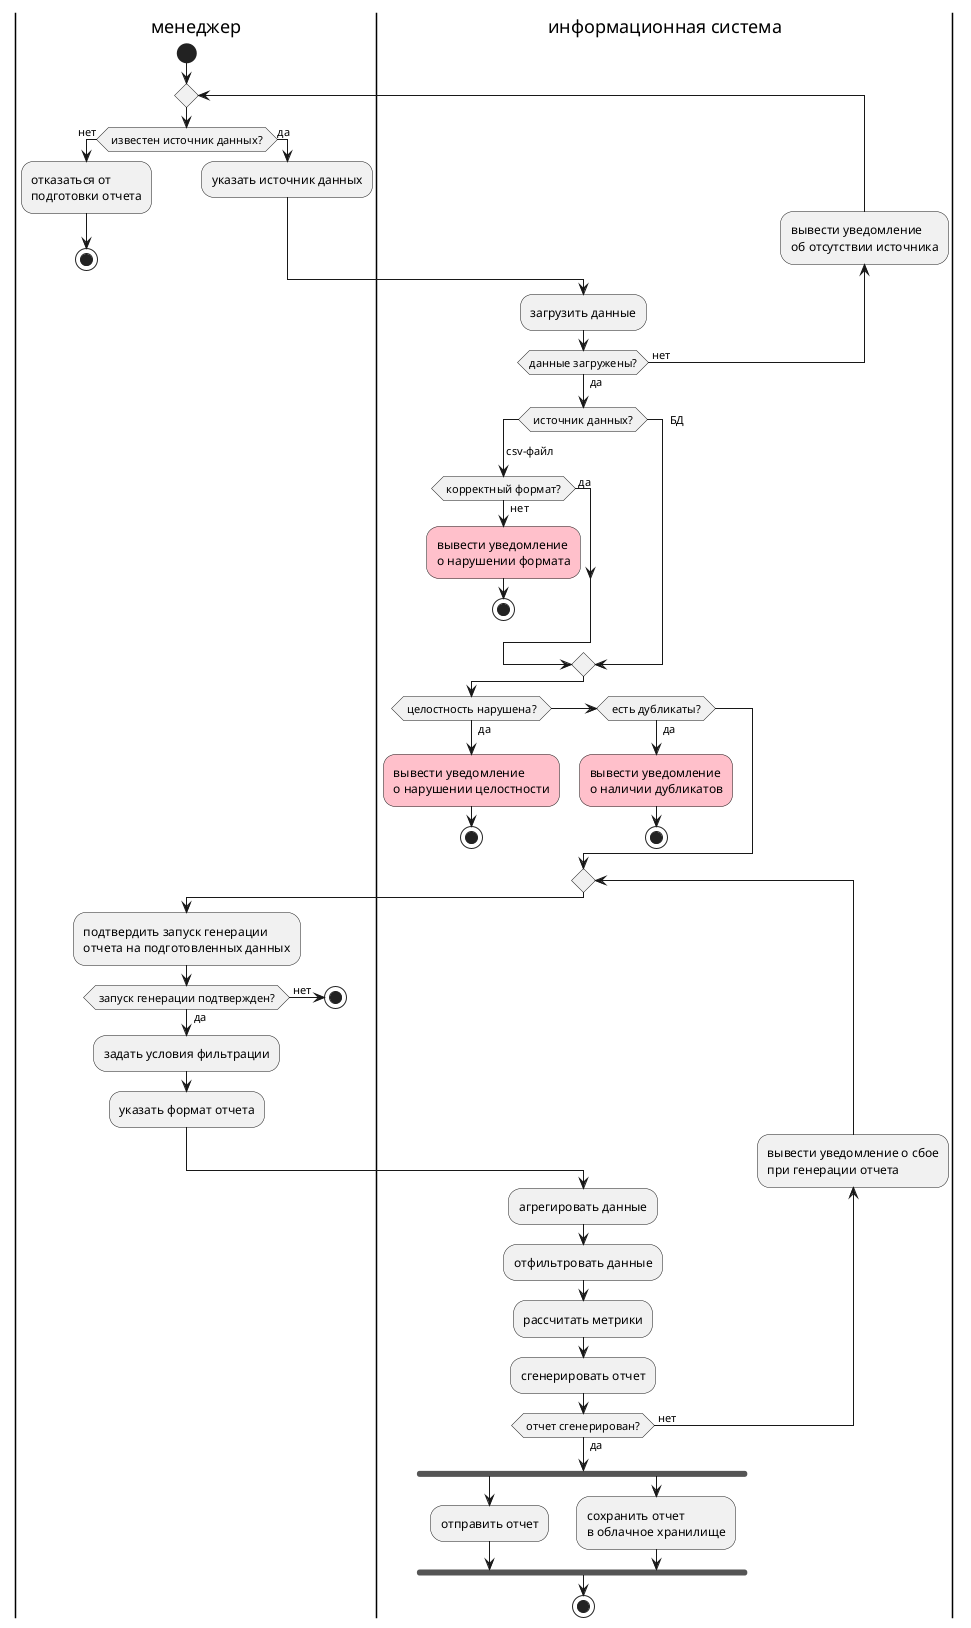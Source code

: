 @startuml
| менеджер |
start
repeat
if ( известен источник данных? ) then (нет)
    :отказаться от\nподготовки отчета;
    stop
else (да)
    :указать источник данных;
endif
| информационная система |
:загрузить данные;
backward :вывести уведомление\nоб отсутствии источника;
repeat while (данные загружены?) is ( нет ) not ( да )
switch ( источник данных? )
case ( csv-файл )
    if ( корректный формат? ) then ( да )
    else ( нет )
        | информационная система |
        #pink:вывести уведомление\nо нарушении формата;
        stop
    endif
case ( БД )
endswitch
if ( целостность нарушена? ) then ( да )
    #pink:вывести уведомление\nо нарушении целостности;
    stop
elseif ( есть дубликаты? ) then ( да )
    | информационная система |
    #pink:вывести уведомление\nо наличии дубликатов;
    stop
endif
repeat
    | менеджер |
    :подтвердить запуск генерации\nотчета на подготовленных данных;
    if ( запуск генерации подтвержден? ) then ( да )
        :задать условия фильтрации;
        :указать формат отчета;
    else ( нет )
        stop
    endif
    | информационная система |
    :агрегировать данные;
    | информационная система |
    :отфильтровать данные;
    | информационная система |
    :рассчитать метрики;
    :сгенерировать отчет;
backward :вывести уведомление о сбое\nпри генерации отчета;
repeat while ( отчет сгенерирован? ) is ( нет ) not ( да )
fork
    :отправить отчет;
fork again
    :сохранить отчет\nв облачное хранилище;
end fork
stop
@enduml